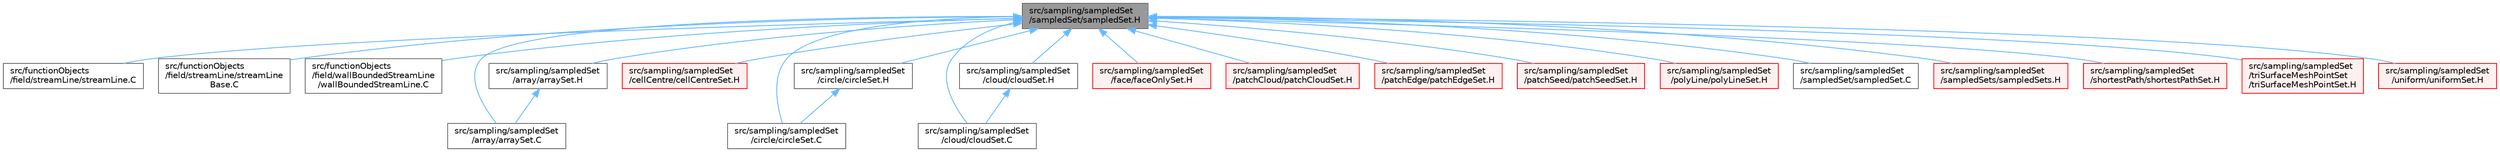 digraph "src/sampling/sampledSet/sampledSet/sampledSet.H"
{
 // LATEX_PDF_SIZE
  bgcolor="transparent";
  edge [fontname=Helvetica,fontsize=10,labelfontname=Helvetica,labelfontsize=10];
  node [fontname=Helvetica,fontsize=10,shape=box,height=0.2,width=0.4];
  Node1 [id="Node000001",label="src/sampling/sampledSet\l/sampledSet/sampledSet.H",height=0.2,width=0.4,color="gray40", fillcolor="grey60", style="filled", fontcolor="black",tooltip=" "];
  Node1 -> Node2 [id="edge1_Node000001_Node000002",dir="back",color="steelblue1",style="solid",tooltip=" "];
  Node2 [id="Node000002",label="src/functionObjects\l/field/streamLine/streamLine.C",height=0.2,width=0.4,color="grey40", fillcolor="white", style="filled",URL="$streamLine_8C.html",tooltip=" "];
  Node1 -> Node3 [id="edge2_Node000001_Node000003",dir="back",color="steelblue1",style="solid",tooltip=" "];
  Node3 [id="Node000003",label="src/functionObjects\l/field/streamLine/streamLine\lBase.C",height=0.2,width=0.4,color="grey40", fillcolor="white", style="filled",URL="$streamLineBase_8C.html",tooltip=" "];
  Node1 -> Node4 [id="edge3_Node000001_Node000004",dir="back",color="steelblue1",style="solid",tooltip=" "];
  Node4 [id="Node000004",label="src/functionObjects\l/field/wallBoundedStreamLine\l/wallBoundedStreamLine.C",height=0.2,width=0.4,color="grey40", fillcolor="white", style="filled",URL="$wallBoundedStreamLine_8C.html",tooltip=" "];
  Node1 -> Node5 [id="edge4_Node000001_Node000005",dir="back",color="steelblue1",style="solid",tooltip=" "];
  Node5 [id="Node000005",label="src/sampling/sampledSet\l/array/arraySet.C",height=0.2,width=0.4,color="grey40", fillcolor="white", style="filled",URL="$arraySet_8C.html",tooltip=" "];
  Node1 -> Node6 [id="edge5_Node000001_Node000006",dir="back",color="steelblue1",style="solid",tooltip=" "];
  Node6 [id="Node000006",label="src/sampling/sampledSet\l/array/arraySet.H",height=0.2,width=0.4,color="grey40", fillcolor="white", style="filled",URL="$arraySet_8H.html",tooltip=" "];
  Node6 -> Node5 [id="edge6_Node000006_Node000005",dir="back",color="steelblue1",style="solid",tooltip=" "];
  Node1 -> Node7 [id="edge7_Node000001_Node000007",dir="back",color="steelblue1",style="solid",tooltip=" "];
  Node7 [id="Node000007",label="src/sampling/sampledSet\l/cellCentre/cellCentreSet.H",height=0.2,width=0.4,color="red", fillcolor="#FFF0F0", style="filled",URL="$cellCentreSet_8H.html",tooltip=" "];
  Node1 -> Node9 [id="edge8_Node000001_Node000009",dir="back",color="steelblue1",style="solid",tooltip=" "];
  Node9 [id="Node000009",label="src/sampling/sampledSet\l/circle/circleSet.C",height=0.2,width=0.4,color="grey40", fillcolor="white", style="filled",URL="$circleSet_8C.html",tooltip=" "];
  Node1 -> Node10 [id="edge9_Node000001_Node000010",dir="back",color="steelblue1",style="solid",tooltip=" "];
  Node10 [id="Node000010",label="src/sampling/sampledSet\l/circle/circleSet.H",height=0.2,width=0.4,color="grey40", fillcolor="white", style="filled",URL="$circleSet_8H.html",tooltip=" "];
  Node10 -> Node9 [id="edge10_Node000010_Node000009",dir="back",color="steelblue1",style="solid",tooltip=" "];
  Node1 -> Node11 [id="edge11_Node000001_Node000011",dir="back",color="steelblue1",style="solid",tooltip=" "];
  Node11 [id="Node000011",label="src/sampling/sampledSet\l/cloud/cloudSet.C",height=0.2,width=0.4,color="grey40", fillcolor="white", style="filled",URL="$cloudSet_8C.html",tooltip=" "];
  Node1 -> Node12 [id="edge12_Node000001_Node000012",dir="back",color="steelblue1",style="solid",tooltip=" "];
  Node12 [id="Node000012",label="src/sampling/sampledSet\l/cloud/cloudSet.H",height=0.2,width=0.4,color="grey40", fillcolor="white", style="filled",URL="$cloudSet_8H.html",tooltip=" "];
  Node12 -> Node11 [id="edge13_Node000012_Node000011",dir="back",color="steelblue1",style="solid",tooltip=" "];
  Node1 -> Node13 [id="edge14_Node000001_Node000013",dir="back",color="steelblue1",style="solid",tooltip=" "];
  Node13 [id="Node000013",label="src/sampling/sampledSet\l/face/faceOnlySet.H",height=0.2,width=0.4,color="red", fillcolor="#FFF0F0", style="filled",URL="$faceOnlySet_8H.html",tooltip=" "];
  Node1 -> Node20 [id="edge15_Node000001_Node000020",dir="back",color="steelblue1",style="solid",tooltip=" "];
  Node20 [id="Node000020",label="src/sampling/sampledSet\l/patchCloud/patchCloudSet.H",height=0.2,width=0.4,color="red", fillcolor="#FFF0F0", style="filled",URL="$patchCloudSet_8H.html",tooltip=" "];
  Node1 -> Node22 [id="edge16_Node000001_Node000022",dir="back",color="steelblue1",style="solid",tooltip=" "];
  Node22 [id="Node000022",label="src/sampling/sampledSet\l/patchEdge/patchEdgeSet.H",height=0.2,width=0.4,color="red", fillcolor="#FFF0F0", style="filled",URL="$patchEdgeSet_8H.html",tooltip=" "];
  Node1 -> Node24 [id="edge17_Node000001_Node000024",dir="back",color="steelblue1",style="solid",tooltip=" "];
  Node24 [id="Node000024",label="src/sampling/sampledSet\l/patchSeed/patchSeedSet.H",height=0.2,width=0.4,color="red", fillcolor="#FFF0F0", style="filled",URL="$patchSeedSet_8H.html",tooltip=" "];
  Node1 -> Node26 [id="edge18_Node000001_Node000026",dir="back",color="steelblue1",style="solid",tooltip=" "];
  Node26 [id="Node000026",label="src/sampling/sampledSet\l/polyLine/polyLineSet.H",height=0.2,width=0.4,color="red", fillcolor="#FFF0F0", style="filled",URL="$polyLineSet_8H.html",tooltip=" "];
  Node1 -> Node28 [id="edge19_Node000001_Node000028",dir="back",color="steelblue1",style="solid",tooltip=" "];
  Node28 [id="Node000028",label="src/sampling/sampledSet\l/sampledSet/sampledSet.C",height=0.2,width=0.4,color="grey40", fillcolor="white", style="filled",URL="$sampledSet_8C.html",tooltip=" "];
  Node1 -> Node29 [id="edge20_Node000001_Node000029",dir="back",color="steelblue1",style="solid",tooltip=" "];
  Node29 [id="Node000029",label="src/sampling/sampledSet\l/sampledSets/sampledSets.H",height=0.2,width=0.4,color="red", fillcolor="#FFF0F0", style="filled",URL="$sampledSets_8H.html",tooltip=" "];
  Node1 -> Node32 [id="edge21_Node000001_Node000032",dir="back",color="steelblue1",style="solid",tooltip=" "];
  Node32 [id="Node000032",label="src/sampling/sampledSet\l/shortestPath/shortestPathSet.H",height=0.2,width=0.4,color="red", fillcolor="#FFF0F0", style="filled",URL="$shortestPathSet_8H.html",tooltip=" "];
  Node1 -> Node36 [id="edge22_Node000001_Node000036",dir="back",color="steelblue1",style="solid",tooltip=" "];
  Node36 [id="Node000036",label="src/sampling/sampledSet\l/triSurfaceMeshPointSet\l/triSurfaceMeshPointSet.H",height=0.2,width=0.4,color="red", fillcolor="#FFF0F0", style="filled",URL="$triSurfaceMeshPointSet_8H.html",tooltip=" "];
  Node1 -> Node38 [id="edge23_Node000001_Node000038",dir="back",color="steelblue1",style="solid",tooltip=" "];
  Node38 [id="Node000038",label="src/sampling/sampledSet\l/uniform/uniformSet.H",height=0.2,width=0.4,color="red", fillcolor="#FFF0F0", style="filled",URL="$uniformSet_8H.html",tooltip=" "];
}
